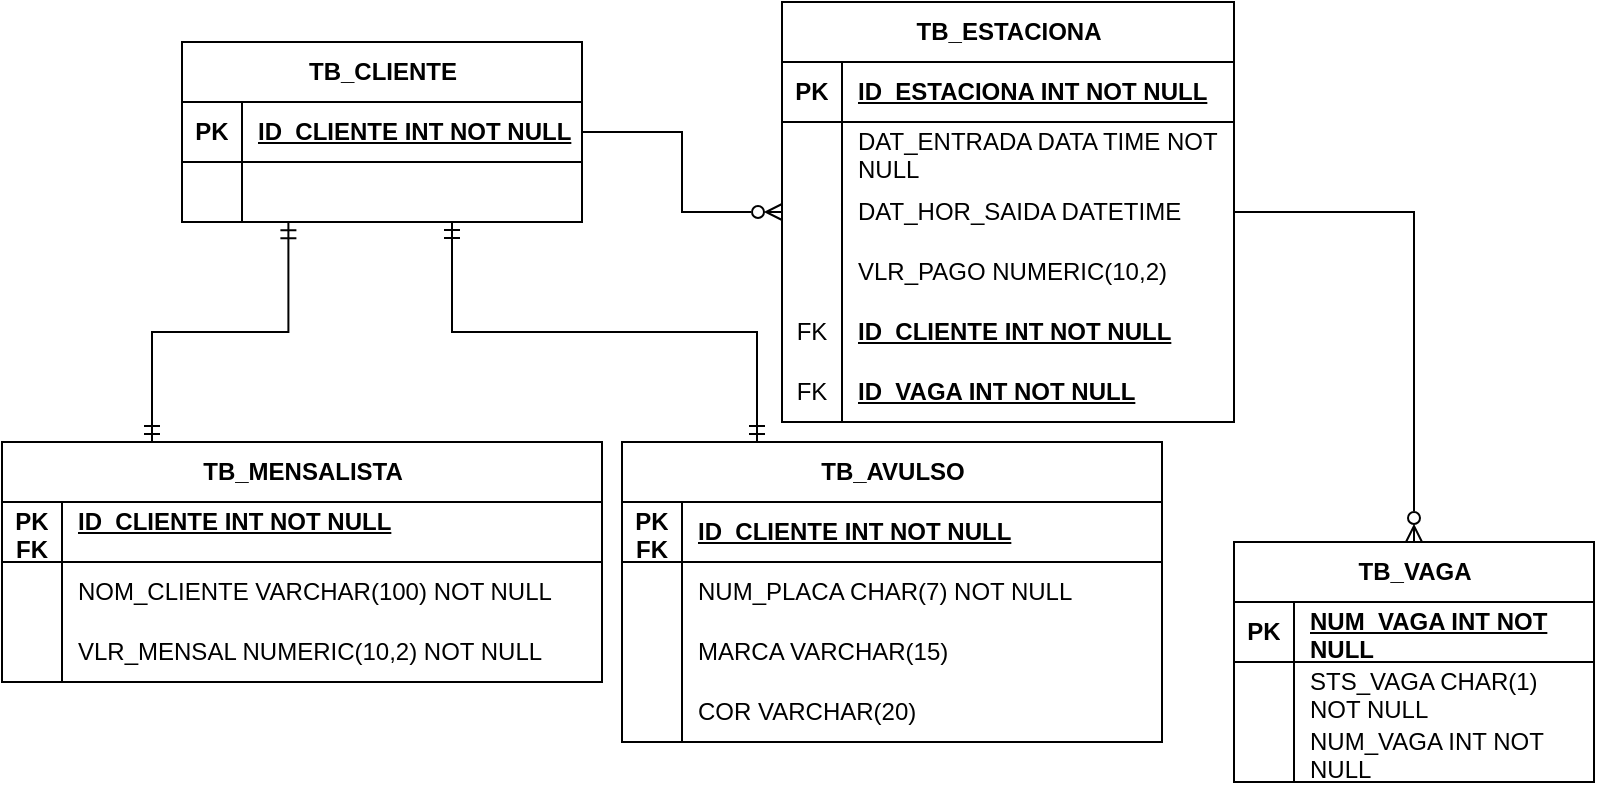 <mxfile version="24.7.17">
  <diagram name="Página-1" id="om51FA3jOkZ7o0kqJw7u">
    <mxGraphModel dx="733" dy="390" grid="1" gridSize="10" guides="1" tooltips="1" connect="1" arrows="1" fold="1" page="1" pageScale="1" pageWidth="827" pageHeight="1169" math="0" shadow="0">
      <root>
        <mxCell id="0" />
        <mxCell id="1" parent="0" />
        <mxCell id="lsb-LVrOnMv_k60dmAmH-14" value="TB_MENSALISTA" style="shape=table;startSize=30;container=1;collapsible=1;childLayout=tableLayout;fixedRows=1;rowLines=0;fontStyle=1;align=center;resizeLast=1;html=1;" vertex="1" parent="1">
          <mxGeometry x="10" y="250" width="300" height="120" as="geometry" />
        </mxCell>
        <mxCell id="lsb-LVrOnMv_k60dmAmH-15" value="" style="shape=tableRow;horizontal=0;startSize=0;swimlaneHead=0;swimlaneBody=0;fillColor=none;collapsible=0;dropTarget=0;points=[[0,0.5],[1,0.5]];portConstraint=eastwest;top=0;left=0;right=0;bottom=1;" vertex="1" parent="lsb-LVrOnMv_k60dmAmH-14">
          <mxGeometry y="30" width="300" height="30" as="geometry" />
        </mxCell>
        <mxCell id="lsb-LVrOnMv_k60dmAmH-16" value="PK&lt;div&gt;FK&lt;/div&gt;" style="shape=partialRectangle;connectable=0;fillColor=none;top=0;left=0;bottom=0;right=0;fontStyle=1;overflow=hidden;whiteSpace=wrap;html=1;" vertex="1" parent="lsb-LVrOnMv_k60dmAmH-15">
          <mxGeometry width="30" height="30" as="geometry">
            <mxRectangle width="30" height="30" as="alternateBounds" />
          </mxGeometry>
        </mxCell>
        <mxCell id="lsb-LVrOnMv_k60dmAmH-17" value="ID_CLIENTE INT NOT NULL&lt;div&gt;&lt;br&gt;&lt;/div&gt;" style="shape=partialRectangle;connectable=0;fillColor=none;top=0;left=0;bottom=0;right=0;align=left;spacingLeft=6;fontStyle=5;overflow=hidden;whiteSpace=wrap;html=1;" vertex="1" parent="lsb-LVrOnMv_k60dmAmH-15">
          <mxGeometry x="30" width="270" height="30" as="geometry">
            <mxRectangle width="270" height="30" as="alternateBounds" />
          </mxGeometry>
        </mxCell>
        <mxCell id="lsb-LVrOnMv_k60dmAmH-18" value="" style="shape=tableRow;horizontal=0;startSize=0;swimlaneHead=0;swimlaneBody=0;fillColor=none;collapsible=0;dropTarget=0;points=[[0,0.5],[1,0.5]];portConstraint=eastwest;top=0;left=0;right=0;bottom=0;" vertex="1" parent="lsb-LVrOnMv_k60dmAmH-14">
          <mxGeometry y="60" width="300" height="30" as="geometry" />
        </mxCell>
        <mxCell id="lsb-LVrOnMv_k60dmAmH-19" value="" style="shape=partialRectangle;connectable=0;fillColor=none;top=0;left=0;bottom=0;right=0;editable=1;overflow=hidden;whiteSpace=wrap;html=1;" vertex="1" parent="lsb-LVrOnMv_k60dmAmH-18">
          <mxGeometry width="30" height="30" as="geometry">
            <mxRectangle width="30" height="30" as="alternateBounds" />
          </mxGeometry>
        </mxCell>
        <mxCell id="lsb-LVrOnMv_k60dmAmH-20" value="NOM_CLIENTE VARCHAR(100) NOT NULL" style="shape=partialRectangle;connectable=0;fillColor=none;top=0;left=0;bottom=0;right=0;align=left;spacingLeft=6;overflow=hidden;whiteSpace=wrap;html=1;" vertex="1" parent="lsb-LVrOnMv_k60dmAmH-18">
          <mxGeometry x="30" width="270" height="30" as="geometry">
            <mxRectangle width="270" height="30" as="alternateBounds" />
          </mxGeometry>
        </mxCell>
        <mxCell id="lsb-LVrOnMv_k60dmAmH-21" value="" style="shape=tableRow;horizontal=0;startSize=0;swimlaneHead=0;swimlaneBody=0;fillColor=none;collapsible=0;dropTarget=0;points=[[0,0.5],[1,0.5]];portConstraint=eastwest;top=0;left=0;right=0;bottom=0;" vertex="1" parent="lsb-LVrOnMv_k60dmAmH-14">
          <mxGeometry y="90" width="300" height="30" as="geometry" />
        </mxCell>
        <mxCell id="lsb-LVrOnMv_k60dmAmH-22" value="" style="shape=partialRectangle;connectable=0;fillColor=none;top=0;left=0;bottom=0;right=0;editable=1;overflow=hidden;whiteSpace=wrap;html=1;" vertex="1" parent="lsb-LVrOnMv_k60dmAmH-21">
          <mxGeometry width="30" height="30" as="geometry">
            <mxRectangle width="30" height="30" as="alternateBounds" />
          </mxGeometry>
        </mxCell>
        <mxCell id="lsb-LVrOnMv_k60dmAmH-23" value="VLR_MENSAL NUMERIC(10,2) NOT NULL" style="shape=partialRectangle;connectable=0;fillColor=none;top=0;left=0;bottom=0;right=0;align=left;spacingLeft=6;overflow=hidden;whiteSpace=wrap;html=1;" vertex="1" parent="lsb-LVrOnMv_k60dmAmH-21">
          <mxGeometry x="30" width="270" height="30" as="geometry">
            <mxRectangle width="270" height="30" as="alternateBounds" />
          </mxGeometry>
        </mxCell>
        <mxCell id="lsb-LVrOnMv_k60dmAmH-27" value="TB_VAGA" style="shape=table;startSize=30;container=1;collapsible=1;childLayout=tableLayout;fixedRows=1;rowLines=0;fontStyle=1;align=center;resizeLast=1;html=1;" vertex="1" parent="1">
          <mxGeometry x="626" y="300" width="180" height="120" as="geometry" />
        </mxCell>
        <mxCell id="lsb-LVrOnMv_k60dmAmH-28" value="" style="shape=tableRow;horizontal=0;startSize=0;swimlaneHead=0;swimlaneBody=0;fillColor=none;collapsible=0;dropTarget=0;points=[[0,0.5],[1,0.5]];portConstraint=eastwest;top=0;left=0;right=0;bottom=1;" vertex="1" parent="lsb-LVrOnMv_k60dmAmH-27">
          <mxGeometry y="30" width="180" height="30" as="geometry" />
        </mxCell>
        <mxCell id="lsb-LVrOnMv_k60dmAmH-29" value="PK" style="shape=partialRectangle;connectable=0;fillColor=none;top=0;left=0;bottom=0;right=0;fontStyle=1;overflow=hidden;whiteSpace=wrap;html=1;" vertex="1" parent="lsb-LVrOnMv_k60dmAmH-28">
          <mxGeometry width="30" height="30" as="geometry">
            <mxRectangle width="30" height="30" as="alternateBounds" />
          </mxGeometry>
        </mxCell>
        <mxCell id="lsb-LVrOnMv_k60dmAmH-30" value="NUM_VAGA INT NOT NULL" style="shape=partialRectangle;connectable=0;fillColor=none;top=0;left=0;bottom=0;right=0;align=left;spacingLeft=6;fontStyle=5;overflow=hidden;whiteSpace=wrap;html=1;" vertex="1" parent="lsb-LVrOnMv_k60dmAmH-28">
          <mxGeometry x="30" width="150" height="30" as="geometry">
            <mxRectangle width="150" height="30" as="alternateBounds" />
          </mxGeometry>
        </mxCell>
        <mxCell id="lsb-LVrOnMv_k60dmAmH-31" value="" style="shape=tableRow;horizontal=0;startSize=0;swimlaneHead=0;swimlaneBody=0;fillColor=none;collapsible=0;dropTarget=0;points=[[0,0.5],[1,0.5]];portConstraint=eastwest;top=0;left=0;right=0;bottom=0;" vertex="1" parent="lsb-LVrOnMv_k60dmAmH-27">
          <mxGeometry y="60" width="180" height="30" as="geometry" />
        </mxCell>
        <mxCell id="lsb-LVrOnMv_k60dmAmH-32" value="" style="shape=partialRectangle;connectable=0;fillColor=none;top=0;left=0;bottom=0;right=0;editable=1;overflow=hidden;whiteSpace=wrap;html=1;" vertex="1" parent="lsb-LVrOnMv_k60dmAmH-31">
          <mxGeometry width="30" height="30" as="geometry">
            <mxRectangle width="30" height="30" as="alternateBounds" />
          </mxGeometry>
        </mxCell>
        <mxCell id="lsb-LVrOnMv_k60dmAmH-33" value="STS_VAGA CHAR(1) NOT NULL" style="shape=partialRectangle;connectable=0;fillColor=none;top=0;left=0;bottom=0;right=0;align=left;spacingLeft=6;overflow=hidden;whiteSpace=wrap;html=1;" vertex="1" parent="lsb-LVrOnMv_k60dmAmH-31">
          <mxGeometry x="30" width="150" height="30" as="geometry">
            <mxRectangle width="150" height="30" as="alternateBounds" />
          </mxGeometry>
        </mxCell>
        <mxCell id="lsb-LVrOnMv_k60dmAmH-34" value="" style="shape=tableRow;horizontal=0;startSize=0;swimlaneHead=0;swimlaneBody=0;fillColor=none;collapsible=0;dropTarget=0;points=[[0,0.5],[1,0.5]];portConstraint=eastwest;top=0;left=0;right=0;bottom=0;" vertex="1" parent="lsb-LVrOnMv_k60dmAmH-27">
          <mxGeometry y="90" width="180" height="30" as="geometry" />
        </mxCell>
        <mxCell id="lsb-LVrOnMv_k60dmAmH-35" value="" style="shape=partialRectangle;connectable=0;fillColor=none;top=0;left=0;bottom=0;right=0;editable=1;overflow=hidden;whiteSpace=wrap;html=1;" vertex="1" parent="lsb-LVrOnMv_k60dmAmH-34">
          <mxGeometry width="30" height="30" as="geometry">
            <mxRectangle width="30" height="30" as="alternateBounds" />
          </mxGeometry>
        </mxCell>
        <mxCell id="lsb-LVrOnMv_k60dmAmH-36" value="NUM_VAGA INT NOT NULL" style="shape=partialRectangle;connectable=0;fillColor=none;top=0;left=0;bottom=0;right=0;align=left;spacingLeft=6;overflow=hidden;whiteSpace=wrap;html=1;" vertex="1" parent="lsb-LVrOnMv_k60dmAmH-34">
          <mxGeometry x="30" width="150" height="30" as="geometry">
            <mxRectangle width="150" height="30" as="alternateBounds" />
          </mxGeometry>
        </mxCell>
        <mxCell id="lsb-LVrOnMv_k60dmAmH-40" value="TB_ESTACIONA" style="shape=table;startSize=30;container=1;collapsible=1;childLayout=tableLayout;fixedRows=1;rowLines=0;fontStyle=1;align=center;resizeLast=1;html=1;" vertex="1" parent="1">
          <mxGeometry x="400" y="30" width="226.0" height="210" as="geometry" />
        </mxCell>
        <mxCell id="lsb-LVrOnMv_k60dmAmH-41" value="" style="shape=tableRow;horizontal=0;startSize=0;swimlaneHead=0;swimlaneBody=0;fillColor=none;collapsible=0;dropTarget=0;points=[[0,0.5],[1,0.5]];portConstraint=eastwest;top=0;left=0;right=0;bottom=1;" vertex="1" parent="lsb-LVrOnMv_k60dmAmH-40">
          <mxGeometry y="30" width="226.0" height="30" as="geometry" />
        </mxCell>
        <mxCell id="lsb-LVrOnMv_k60dmAmH-42" value="PK" style="shape=partialRectangle;connectable=0;fillColor=none;top=0;left=0;bottom=0;right=0;fontStyle=1;overflow=hidden;whiteSpace=wrap;html=1;" vertex="1" parent="lsb-LVrOnMv_k60dmAmH-41">
          <mxGeometry width="30" height="30" as="geometry">
            <mxRectangle width="30" height="30" as="alternateBounds" />
          </mxGeometry>
        </mxCell>
        <mxCell id="lsb-LVrOnMv_k60dmAmH-43" value="ID_ESTACIONA INT NOT NULL" style="shape=partialRectangle;connectable=0;fillColor=none;top=0;left=0;bottom=0;right=0;align=left;spacingLeft=6;fontStyle=5;overflow=hidden;whiteSpace=wrap;html=1;" vertex="1" parent="lsb-LVrOnMv_k60dmAmH-41">
          <mxGeometry x="30" width="196.0" height="30" as="geometry">
            <mxRectangle width="196.0" height="30" as="alternateBounds" />
          </mxGeometry>
        </mxCell>
        <mxCell id="lsb-LVrOnMv_k60dmAmH-44" value="" style="shape=tableRow;horizontal=0;startSize=0;swimlaneHead=0;swimlaneBody=0;fillColor=none;collapsible=0;dropTarget=0;points=[[0,0.5],[1,0.5]];portConstraint=eastwest;top=0;left=0;right=0;bottom=0;" vertex="1" parent="lsb-LVrOnMv_k60dmAmH-40">
          <mxGeometry y="60" width="226.0" height="30" as="geometry" />
        </mxCell>
        <mxCell id="lsb-LVrOnMv_k60dmAmH-45" value="" style="shape=partialRectangle;connectable=0;fillColor=none;top=0;left=0;bottom=0;right=0;editable=1;overflow=hidden;whiteSpace=wrap;html=1;" vertex="1" parent="lsb-LVrOnMv_k60dmAmH-44">
          <mxGeometry width="30" height="30" as="geometry">
            <mxRectangle width="30" height="30" as="alternateBounds" />
          </mxGeometry>
        </mxCell>
        <mxCell id="lsb-LVrOnMv_k60dmAmH-46" value="DAT_ENTRADA DATA TIME NOT NULL" style="shape=partialRectangle;connectable=0;fillColor=none;top=0;left=0;bottom=0;right=0;align=left;spacingLeft=6;overflow=hidden;whiteSpace=wrap;html=1;" vertex="1" parent="lsb-LVrOnMv_k60dmAmH-44">
          <mxGeometry x="30" width="196.0" height="30" as="geometry">
            <mxRectangle width="196.0" height="30" as="alternateBounds" />
          </mxGeometry>
        </mxCell>
        <mxCell id="lsb-LVrOnMv_k60dmAmH-47" value="" style="shape=tableRow;horizontal=0;startSize=0;swimlaneHead=0;swimlaneBody=0;fillColor=none;collapsible=0;dropTarget=0;points=[[0,0.5],[1,0.5]];portConstraint=eastwest;top=0;left=0;right=0;bottom=0;" vertex="1" parent="lsb-LVrOnMv_k60dmAmH-40">
          <mxGeometry y="90" width="226.0" height="30" as="geometry" />
        </mxCell>
        <mxCell id="lsb-LVrOnMv_k60dmAmH-48" value="" style="shape=partialRectangle;connectable=0;fillColor=none;top=0;left=0;bottom=0;right=0;editable=1;overflow=hidden;whiteSpace=wrap;html=1;" vertex="1" parent="lsb-LVrOnMv_k60dmAmH-47">
          <mxGeometry width="30" height="30" as="geometry">
            <mxRectangle width="30" height="30" as="alternateBounds" />
          </mxGeometry>
        </mxCell>
        <mxCell id="lsb-LVrOnMv_k60dmAmH-49" value="DAT_HOR_SAIDA DATETIME" style="shape=partialRectangle;connectable=0;fillColor=none;top=0;left=0;bottom=0;right=0;align=left;spacingLeft=6;overflow=hidden;whiteSpace=wrap;html=1;" vertex="1" parent="lsb-LVrOnMv_k60dmAmH-47">
          <mxGeometry x="30" width="196.0" height="30" as="geometry">
            <mxRectangle width="196.0" height="30" as="alternateBounds" />
          </mxGeometry>
        </mxCell>
        <mxCell id="lsb-LVrOnMv_k60dmAmH-50" value="" style="shape=tableRow;horizontal=0;startSize=0;swimlaneHead=0;swimlaneBody=0;fillColor=none;collapsible=0;dropTarget=0;points=[[0,0.5],[1,0.5]];portConstraint=eastwest;top=0;left=0;right=0;bottom=0;" vertex="1" parent="lsb-LVrOnMv_k60dmAmH-40">
          <mxGeometry y="120" width="226.0" height="30" as="geometry" />
        </mxCell>
        <mxCell id="lsb-LVrOnMv_k60dmAmH-51" value="" style="shape=partialRectangle;connectable=0;fillColor=none;top=0;left=0;bottom=0;right=0;editable=1;overflow=hidden;whiteSpace=wrap;html=1;" vertex="1" parent="lsb-LVrOnMv_k60dmAmH-50">
          <mxGeometry width="30" height="30" as="geometry">
            <mxRectangle width="30" height="30" as="alternateBounds" />
          </mxGeometry>
        </mxCell>
        <mxCell id="lsb-LVrOnMv_k60dmAmH-52" value="VLR_PAGO NUMERIC(10,2)" style="shape=partialRectangle;connectable=0;fillColor=none;top=0;left=0;bottom=0;right=0;align=left;spacingLeft=6;overflow=hidden;whiteSpace=wrap;html=1;" vertex="1" parent="lsb-LVrOnMv_k60dmAmH-50">
          <mxGeometry x="30" width="196.0" height="30" as="geometry">
            <mxRectangle width="196.0" height="30" as="alternateBounds" />
          </mxGeometry>
        </mxCell>
        <mxCell id="lsb-LVrOnMv_k60dmAmH-104" value="" style="shape=tableRow;horizontal=0;startSize=0;swimlaneHead=0;swimlaneBody=0;fillColor=none;collapsible=0;dropTarget=0;points=[[0,0.5],[1,0.5]];portConstraint=eastwest;top=0;left=0;right=0;bottom=0;" vertex="1" parent="lsb-LVrOnMv_k60dmAmH-40">
          <mxGeometry y="150" width="226.0" height="30" as="geometry" />
        </mxCell>
        <mxCell id="lsb-LVrOnMv_k60dmAmH-105" value="FK" style="shape=partialRectangle;connectable=0;fillColor=none;top=0;left=0;bottom=0;right=0;editable=1;overflow=hidden;whiteSpace=wrap;html=1;" vertex="1" parent="lsb-LVrOnMv_k60dmAmH-104">
          <mxGeometry width="30" height="30" as="geometry">
            <mxRectangle width="30" height="30" as="alternateBounds" />
          </mxGeometry>
        </mxCell>
        <mxCell id="lsb-LVrOnMv_k60dmAmH-106" value="&lt;span style=&quot;font-weight: 700; text-decoration-line: underline;&quot;&gt;ID_CLIENTE INT NOT NULL&lt;/span&gt;" style="shape=partialRectangle;connectable=0;fillColor=none;top=0;left=0;bottom=0;right=0;align=left;spacingLeft=6;overflow=hidden;whiteSpace=wrap;html=1;" vertex="1" parent="lsb-LVrOnMv_k60dmAmH-104">
          <mxGeometry x="30" width="196.0" height="30" as="geometry">
            <mxRectangle width="196.0" height="30" as="alternateBounds" />
          </mxGeometry>
        </mxCell>
        <mxCell id="lsb-LVrOnMv_k60dmAmH-107" value="" style="shape=tableRow;horizontal=0;startSize=0;swimlaneHead=0;swimlaneBody=0;fillColor=none;collapsible=0;dropTarget=0;points=[[0,0.5],[1,0.5]];portConstraint=eastwest;top=0;left=0;right=0;bottom=0;" vertex="1" parent="lsb-LVrOnMv_k60dmAmH-40">
          <mxGeometry y="180" width="226.0" height="30" as="geometry" />
        </mxCell>
        <mxCell id="lsb-LVrOnMv_k60dmAmH-108" value="FK" style="shape=partialRectangle;connectable=0;fillColor=none;top=0;left=0;bottom=0;right=0;editable=1;overflow=hidden;whiteSpace=wrap;html=1;" vertex="1" parent="lsb-LVrOnMv_k60dmAmH-107">
          <mxGeometry width="30" height="30" as="geometry">
            <mxRectangle width="30" height="30" as="alternateBounds" />
          </mxGeometry>
        </mxCell>
        <mxCell id="lsb-LVrOnMv_k60dmAmH-109" value="&lt;span style=&quot;font-weight: 700; text-decoration-line: underline;&quot;&gt;ID_VAGA INT NOT NULL&lt;/span&gt;" style="shape=partialRectangle;connectable=0;fillColor=none;top=0;left=0;bottom=0;right=0;align=left;spacingLeft=6;overflow=hidden;whiteSpace=wrap;html=1;" vertex="1" parent="lsb-LVrOnMv_k60dmAmH-107">
          <mxGeometry x="30" width="196.0" height="30" as="geometry">
            <mxRectangle width="196.0" height="30" as="alternateBounds" />
          </mxGeometry>
        </mxCell>
        <mxCell id="lsb-LVrOnMv_k60dmAmH-53" value="TB_CLIENTE" style="shape=table;startSize=30;container=1;collapsible=1;childLayout=tableLayout;fixedRows=1;rowLines=0;fontStyle=1;align=center;resizeLast=1;html=1;" vertex="1" parent="1">
          <mxGeometry x="100" y="50" width="200" height="90" as="geometry" />
        </mxCell>
        <mxCell id="lsb-LVrOnMv_k60dmAmH-54" value="" style="shape=tableRow;horizontal=0;startSize=0;swimlaneHead=0;swimlaneBody=0;fillColor=none;collapsible=0;dropTarget=0;points=[[0,0.5],[1,0.5]];portConstraint=eastwest;top=0;left=0;right=0;bottom=1;" vertex="1" parent="lsb-LVrOnMv_k60dmAmH-53">
          <mxGeometry y="30" width="200" height="30" as="geometry" />
        </mxCell>
        <mxCell id="lsb-LVrOnMv_k60dmAmH-55" value="PK" style="shape=partialRectangle;connectable=0;fillColor=none;top=0;left=0;bottom=0;right=0;fontStyle=1;overflow=hidden;whiteSpace=wrap;html=1;" vertex="1" parent="lsb-LVrOnMv_k60dmAmH-54">
          <mxGeometry width="30" height="30" as="geometry">
            <mxRectangle width="30" height="30" as="alternateBounds" />
          </mxGeometry>
        </mxCell>
        <mxCell id="lsb-LVrOnMv_k60dmAmH-56" value="ID_CLIENTE INT NOT NULL" style="shape=partialRectangle;connectable=0;fillColor=none;top=0;left=0;bottom=0;right=0;align=left;spacingLeft=6;fontStyle=5;overflow=hidden;whiteSpace=wrap;html=1;" vertex="1" parent="lsb-LVrOnMv_k60dmAmH-54">
          <mxGeometry x="30" width="170" height="30" as="geometry">
            <mxRectangle width="170" height="30" as="alternateBounds" />
          </mxGeometry>
        </mxCell>
        <mxCell id="lsb-LVrOnMv_k60dmAmH-57" value="" style="shape=tableRow;horizontal=0;startSize=0;swimlaneHead=0;swimlaneBody=0;fillColor=none;collapsible=0;dropTarget=0;points=[[0,0.5],[1,0.5]];portConstraint=eastwest;top=0;left=0;right=0;bottom=0;" vertex="1" parent="lsb-LVrOnMv_k60dmAmH-53">
          <mxGeometry y="60" width="200" height="30" as="geometry" />
        </mxCell>
        <mxCell id="lsb-LVrOnMv_k60dmAmH-58" value="" style="shape=partialRectangle;connectable=0;fillColor=none;top=0;left=0;bottom=0;right=0;editable=1;overflow=hidden;whiteSpace=wrap;html=1;" vertex="1" parent="lsb-LVrOnMv_k60dmAmH-57">
          <mxGeometry width="30" height="30" as="geometry">
            <mxRectangle width="30" height="30" as="alternateBounds" />
          </mxGeometry>
        </mxCell>
        <mxCell id="lsb-LVrOnMv_k60dmAmH-59" value="" style="shape=partialRectangle;connectable=0;fillColor=none;top=0;left=0;bottom=0;right=0;align=left;spacingLeft=6;overflow=hidden;whiteSpace=wrap;html=1;" vertex="1" parent="lsb-LVrOnMv_k60dmAmH-57">
          <mxGeometry x="30" width="170" height="30" as="geometry">
            <mxRectangle width="170" height="30" as="alternateBounds" />
          </mxGeometry>
        </mxCell>
        <mxCell id="lsb-LVrOnMv_k60dmAmH-66" value="TB_AVULSO" style="shape=table;startSize=30;container=1;collapsible=1;childLayout=tableLayout;fixedRows=1;rowLines=0;fontStyle=1;align=center;resizeLast=1;html=1;" vertex="1" parent="1">
          <mxGeometry x="320" y="250" width="270" height="150" as="geometry" />
        </mxCell>
        <mxCell id="lsb-LVrOnMv_k60dmAmH-67" value="" style="shape=tableRow;horizontal=0;startSize=0;swimlaneHead=0;swimlaneBody=0;fillColor=none;collapsible=0;dropTarget=0;points=[[0,0.5],[1,0.5]];portConstraint=eastwest;top=0;left=0;right=0;bottom=1;" vertex="1" parent="lsb-LVrOnMv_k60dmAmH-66">
          <mxGeometry y="30" width="270" height="30" as="geometry" />
        </mxCell>
        <mxCell id="lsb-LVrOnMv_k60dmAmH-68" value="PK&lt;div&gt;FK&lt;/div&gt;" style="shape=partialRectangle;connectable=0;fillColor=none;top=0;left=0;bottom=0;right=0;fontStyle=1;overflow=hidden;whiteSpace=wrap;html=1;" vertex="1" parent="lsb-LVrOnMv_k60dmAmH-67">
          <mxGeometry width="30" height="30" as="geometry">
            <mxRectangle width="30" height="30" as="alternateBounds" />
          </mxGeometry>
        </mxCell>
        <mxCell id="lsb-LVrOnMv_k60dmAmH-69" value="ID_CLIENTE INT NOT NULL" style="shape=partialRectangle;connectable=0;fillColor=none;top=0;left=0;bottom=0;right=0;align=left;spacingLeft=6;fontStyle=5;overflow=hidden;whiteSpace=wrap;html=1;" vertex="1" parent="lsb-LVrOnMv_k60dmAmH-67">
          <mxGeometry x="30" width="240" height="30" as="geometry">
            <mxRectangle width="240" height="30" as="alternateBounds" />
          </mxGeometry>
        </mxCell>
        <mxCell id="lsb-LVrOnMv_k60dmAmH-70" value="" style="shape=tableRow;horizontal=0;startSize=0;swimlaneHead=0;swimlaneBody=0;fillColor=none;collapsible=0;dropTarget=0;points=[[0,0.5],[1,0.5]];portConstraint=eastwest;top=0;left=0;right=0;bottom=0;" vertex="1" parent="lsb-LVrOnMv_k60dmAmH-66">
          <mxGeometry y="60" width="270" height="30" as="geometry" />
        </mxCell>
        <mxCell id="lsb-LVrOnMv_k60dmAmH-71" value="" style="shape=partialRectangle;connectable=0;fillColor=none;top=0;left=0;bottom=0;right=0;editable=1;overflow=hidden;whiteSpace=wrap;html=1;" vertex="1" parent="lsb-LVrOnMv_k60dmAmH-70">
          <mxGeometry width="30" height="30" as="geometry">
            <mxRectangle width="30" height="30" as="alternateBounds" />
          </mxGeometry>
        </mxCell>
        <mxCell id="lsb-LVrOnMv_k60dmAmH-72" value="NUM_PLACA CHAR(7) NOT NULL" style="shape=partialRectangle;connectable=0;fillColor=none;top=0;left=0;bottom=0;right=0;align=left;spacingLeft=6;overflow=hidden;whiteSpace=wrap;html=1;" vertex="1" parent="lsb-LVrOnMv_k60dmAmH-70">
          <mxGeometry x="30" width="240" height="30" as="geometry">
            <mxRectangle width="240" height="30" as="alternateBounds" />
          </mxGeometry>
        </mxCell>
        <mxCell id="lsb-LVrOnMv_k60dmAmH-94" value="" style="shape=tableRow;horizontal=0;startSize=0;swimlaneHead=0;swimlaneBody=0;fillColor=none;collapsible=0;dropTarget=0;points=[[0,0.5],[1,0.5]];portConstraint=eastwest;top=0;left=0;right=0;bottom=0;" vertex="1" parent="lsb-LVrOnMv_k60dmAmH-66">
          <mxGeometry y="90" width="270" height="30" as="geometry" />
        </mxCell>
        <mxCell id="lsb-LVrOnMv_k60dmAmH-95" value="" style="shape=partialRectangle;connectable=0;fillColor=none;top=0;left=0;bottom=0;right=0;editable=1;overflow=hidden;whiteSpace=wrap;html=1;" vertex="1" parent="lsb-LVrOnMv_k60dmAmH-94">
          <mxGeometry width="30" height="30" as="geometry">
            <mxRectangle width="30" height="30" as="alternateBounds" />
          </mxGeometry>
        </mxCell>
        <mxCell id="lsb-LVrOnMv_k60dmAmH-96" value="MARCA VARCHAR(15)" style="shape=partialRectangle;connectable=0;fillColor=none;top=0;left=0;bottom=0;right=0;align=left;spacingLeft=6;overflow=hidden;whiteSpace=wrap;html=1;" vertex="1" parent="lsb-LVrOnMv_k60dmAmH-94">
          <mxGeometry x="30" width="240" height="30" as="geometry">
            <mxRectangle width="240" height="30" as="alternateBounds" />
          </mxGeometry>
        </mxCell>
        <mxCell id="lsb-LVrOnMv_k60dmAmH-97" value="" style="shape=tableRow;horizontal=0;startSize=0;swimlaneHead=0;swimlaneBody=0;fillColor=none;collapsible=0;dropTarget=0;points=[[0,0.5],[1,0.5]];portConstraint=eastwest;top=0;left=0;right=0;bottom=0;" vertex="1" parent="lsb-LVrOnMv_k60dmAmH-66">
          <mxGeometry y="120" width="270" height="30" as="geometry" />
        </mxCell>
        <mxCell id="lsb-LVrOnMv_k60dmAmH-98" value="" style="shape=partialRectangle;connectable=0;fillColor=none;top=0;left=0;bottom=0;right=0;editable=1;overflow=hidden;whiteSpace=wrap;html=1;" vertex="1" parent="lsb-LVrOnMv_k60dmAmH-97">
          <mxGeometry width="30" height="30" as="geometry">
            <mxRectangle width="30" height="30" as="alternateBounds" />
          </mxGeometry>
        </mxCell>
        <mxCell id="lsb-LVrOnMv_k60dmAmH-99" value="COR VARCHAR(20)" style="shape=partialRectangle;connectable=0;fillColor=none;top=0;left=0;bottom=0;right=0;align=left;spacingLeft=6;overflow=hidden;whiteSpace=wrap;html=1;" vertex="1" parent="lsb-LVrOnMv_k60dmAmH-97">
          <mxGeometry x="30" width="240" height="30" as="geometry">
            <mxRectangle width="240" height="30" as="alternateBounds" />
          </mxGeometry>
        </mxCell>
        <mxCell id="lsb-LVrOnMv_k60dmAmH-102" style="edgeStyle=orthogonalEdgeStyle;rounded=0;orthogonalLoop=1;jettySize=auto;html=1;exitX=0.25;exitY=0;exitDx=0;exitDy=0;entryX=0.266;entryY=1.006;entryDx=0;entryDy=0;entryPerimeter=0;startArrow=ERmandOne;startFill=0;endArrow=ERmandOne;endFill=0;" edge="1" parent="1" source="lsb-LVrOnMv_k60dmAmH-14" target="lsb-LVrOnMv_k60dmAmH-57">
          <mxGeometry relative="1" as="geometry" />
        </mxCell>
        <mxCell id="lsb-LVrOnMv_k60dmAmH-103" style="edgeStyle=orthogonalEdgeStyle;rounded=0;orthogonalLoop=1;jettySize=auto;html=1;exitX=0.25;exitY=0;exitDx=0;exitDy=0;entryX=0.675;entryY=1;entryDx=0;entryDy=0;entryPerimeter=0;startArrow=ERmandOne;startFill=0;endArrow=ERmandOne;endFill=0;" edge="1" parent="1" source="lsb-LVrOnMv_k60dmAmH-66" target="lsb-LVrOnMv_k60dmAmH-57">
          <mxGeometry relative="1" as="geometry" />
        </mxCell>
        <mxCell id="lsb-LVrOnMv_k60dmAmH-110" style="edgeStyle=orthogonalEdgeStyle;rounded=0;orthogonalLoop=1;jettySize=auto;html=1;entryX=0;entryY=0.5;entryDx=0;entryDy=0;endArrow=ERzeroToMany;endFill=0;" edge="1" parent="1" source="lsb-LVrOnMv_k60dmAmH-54" target="lsb-LVrOnMv_k60dmAmH-47">
          <mxGeometry relative="1" as="geometry" />
        </mxCell>
        <mxCell id="lsb-LVrOnMv_k60dmAmH-111" style="edgeStyle=orthogonalEdgeStyle;rounded=0;orthogonalLoop=1;jettySize=auto;html=1;entryX=0.5;entryY=0;entryDx=0;entryDy=0;endArrow=ERzeroToMany;endFill=0;" edge="1" parent="1" source="lsb-LVrOnMv_k60dmAmH-47" target="lsb-LVrOnMv_k60dmAmH-27">
          <mxGeometry relative="1" as="geometry" />
        </mxCell>
      </root>
    </mxGraphModel>
  </diagram>
</mxfile>
